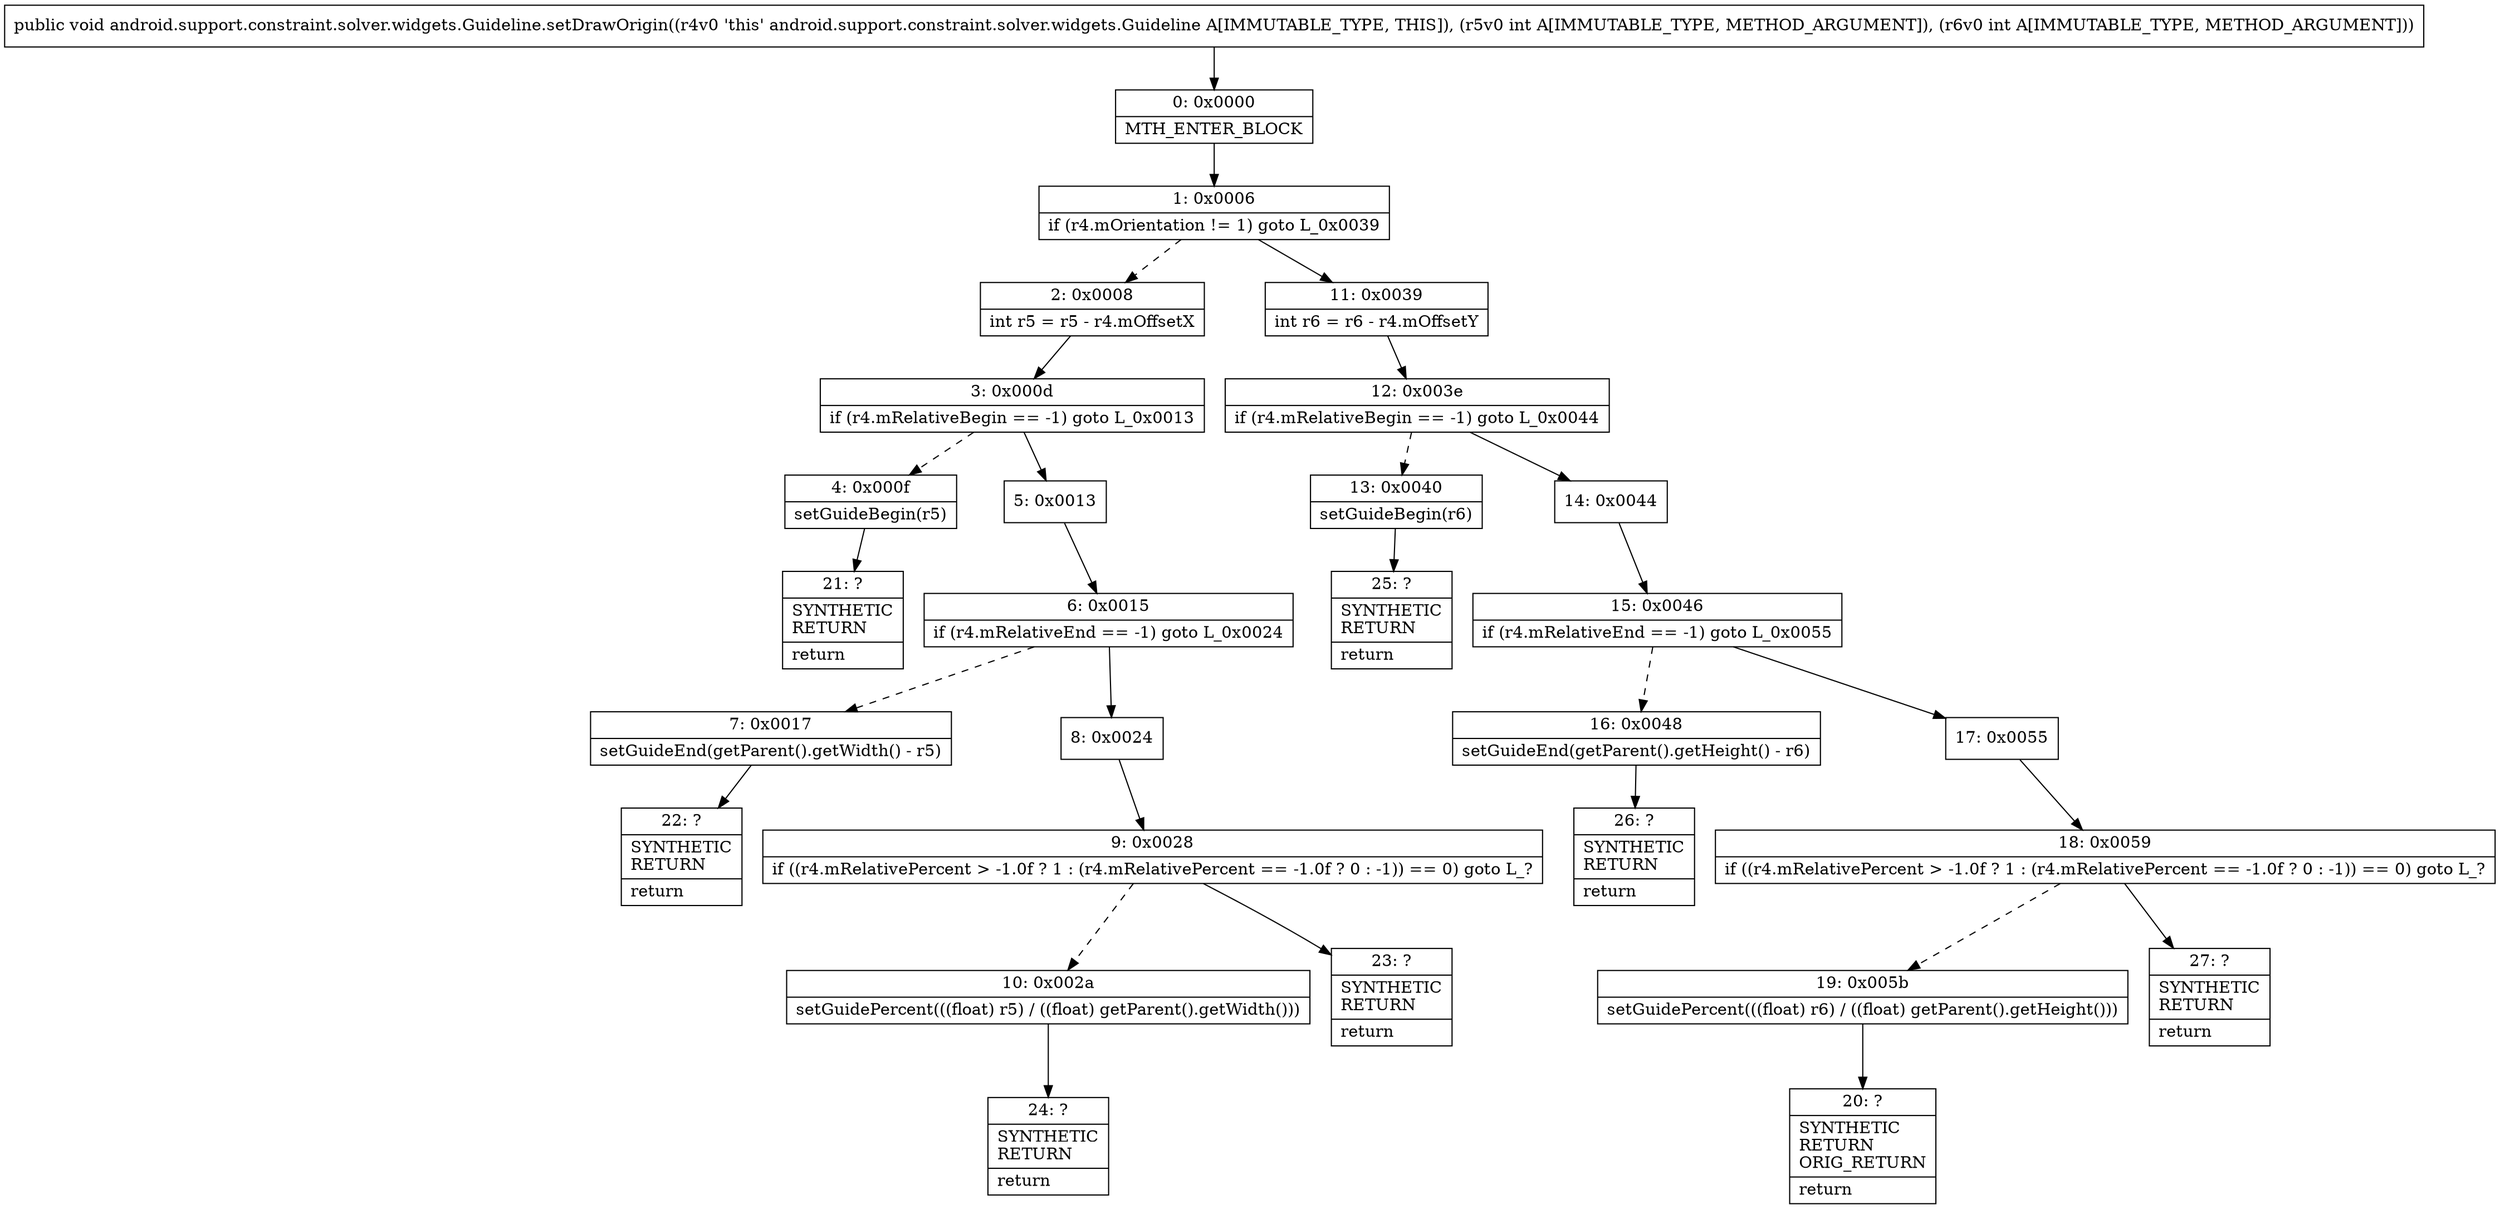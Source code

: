 digraph "CFG forandroid.support.constraint.solver.widgets.Guideline.setDrawOrigin(II)V" {
Node_0 [shape=record,label="{0\:\ 0x0000|MTH_ENTER_BLOCK\l}"];
Node_1 [shape=record,label="{1\:\ 0x0006|if (r4.mOrientation != 1) goto L_0x0039\l}"];
Node_2 [shape=record,label="{2\:\ 0x0008|int r5 = r5 \- r4.mOffsetX\l}"];
Node_3 [shape=record,label="{3\:\ 0x000d|if (r4.mRelativeBegin == \-1) goto L_0x0013\l}"];
Node_4 [shape=record,label="{4\:\ 0x000f|setGuideBegin(r5)\l}"];
Node_5 [shape=record,label="{5\:\ 0x0013}"];
Node_6 [shape=record,label="{6\:\ 0x0015|if (r4.mRelativeEnd == \-1) goto L_0x0024\l}"];
Node_7 [shape=record,label="{7\:\ 0x0017|setGuideEnd(getParent().getWidth() \- r5)\l}"];
Node_8 [shape=record,label="{8\:\ 0x0024}"];
Node_9 [shape=record,label="{9\:\ 0x0028|if ((r4.mRelativePercent \> \-1.0f ? 1 : (r4.mRelativePercent == \-1.0f ? 0 : \-1)) == 0) goto L_?\l}"];
Node_10 [shape=record,label="{10\:\ 0x002a|setGuidePercent(((float) r5) \/ ((float) getParent().getWidth()))\l}"];
Node_11 [shape=record,label="{11\:\ 0x0039|int r6 = r6 \- r4.mOffsetY\l}"];
Node_12 [shape=record,label="{12\:\ 0x003e|if (r4.mRelativeBegin == \-1) goto L_0x0044\l}"];
Node_13 [shape=record,label="{13\:\ 0x0040|setGuideBegin(r6)\l}"];
Node_14 [shape=record,label="{14\:\ 0x0044}"];
Node_15 [shape=record,label="{15\:\ 0x0046|if (r4.mRelativeEnd == \-1) goto L_0x0055\l}"];
Node_16 [shape=record,label="{16\:\ 0x0048|setGuideEnd(getParent().getHeight() \- r6)\l}"];
Node_17 [shape=record,label="{17\:\ 0x0055}"];
Node_18 [shape=record,label="{18\:\ 0x0059|if ((r4.mRelativePercent \> \-1.0f ? 1 : (r4.mRelativePercent == \-1.0f ? 0 : \-1)) == 0) goto L_?\l}"];
Node_19 [shape=record,label="{19\:\ 0x005b|setGuidePercent(((float) r6) \/ ((float) getParent().getHeight()))\l}"];
Node_20 [shape=record,label="{20\:\ ?|SYNTHETIC\lRETURN\lORIG_RETURN\l|return\l}"];
Node_21 [shape=record,label="{21\:\ ?|SYNTHETIC\lRETURN\l|return\l}"];
Node_22 [shape=record,label="{22\:\ ?|SYNTHETIC\lRETURN\l|return\l}"];
Node_23 [shape=record,label="{23\:\ ?|SYNTHETIC\lRETURN\l|return\l}"];
Node_24 [shape=record,label="{24\:\ ?|SYNTHETIC\lRETURN\l|return\l}"];
Node_25 [shape=record,label="{25\:\ ?|SYNTHETIC\lRETURN\l|return\l}"];
Node_26 [shape=record,label="{26\:\ ?|SYNTHETIC\lRETURN\l|return\l}"];
Node_27 [shape=record,label="{27\:\ ?|SYNTHETIC\lRETURN\l|return\l}"];
MethodNode[shape=record,label="{public void android.support.constraint.solver.widgets.Guideline.setDrawOrigin((r4v0 'this' android.support.constraint.solver.widgets.Guideline A[IMMUTABLE_TYPE, THIS]), (r5v0 int A[IMMUTABLE_TYPE, METHOD_ARGUMENT]), (r6v0 int A[IMMUTABLE_TYPE, METHOD_ARGUMENT])) }"];
MethodNode -> Node_0;
Node_0 -> Node_1;
Node_1 -> Node_2[style=dashed];
Node_1 -> Node_11;
Node_2 -> Node_3;
Node_3 -> Node_4[style=dashed];
Node_3 -> Node_5;
Node_4 -> Node_21;
Node_5 -> Node_6;
Node_6 -> Node_7[style=dashed];
Node_6 -> Node_8;
Node_7 -> Node_22;
Node_8 -> Node_9;
Node_9 -> Node_10[style=dashed];
Node_9 -> Node_23;
Node_10 -> Node_24;
Node_11 -> Node_12;
Node_12 -> Node_13[style=dashed];
Node_12 -> Node_14;
Node_13 -> Node_25;
Node_14 -> Node_15;
Node_15 -> Node_16[style=dashed];
Node_15 -> Node_17;
Node_16 -> Node_26;
Node_17 -> Node_18;
Node_18 -> Node_19[style=dashed];
Node_18 -> Node_27;
Node_19 -> Node_20;
}

